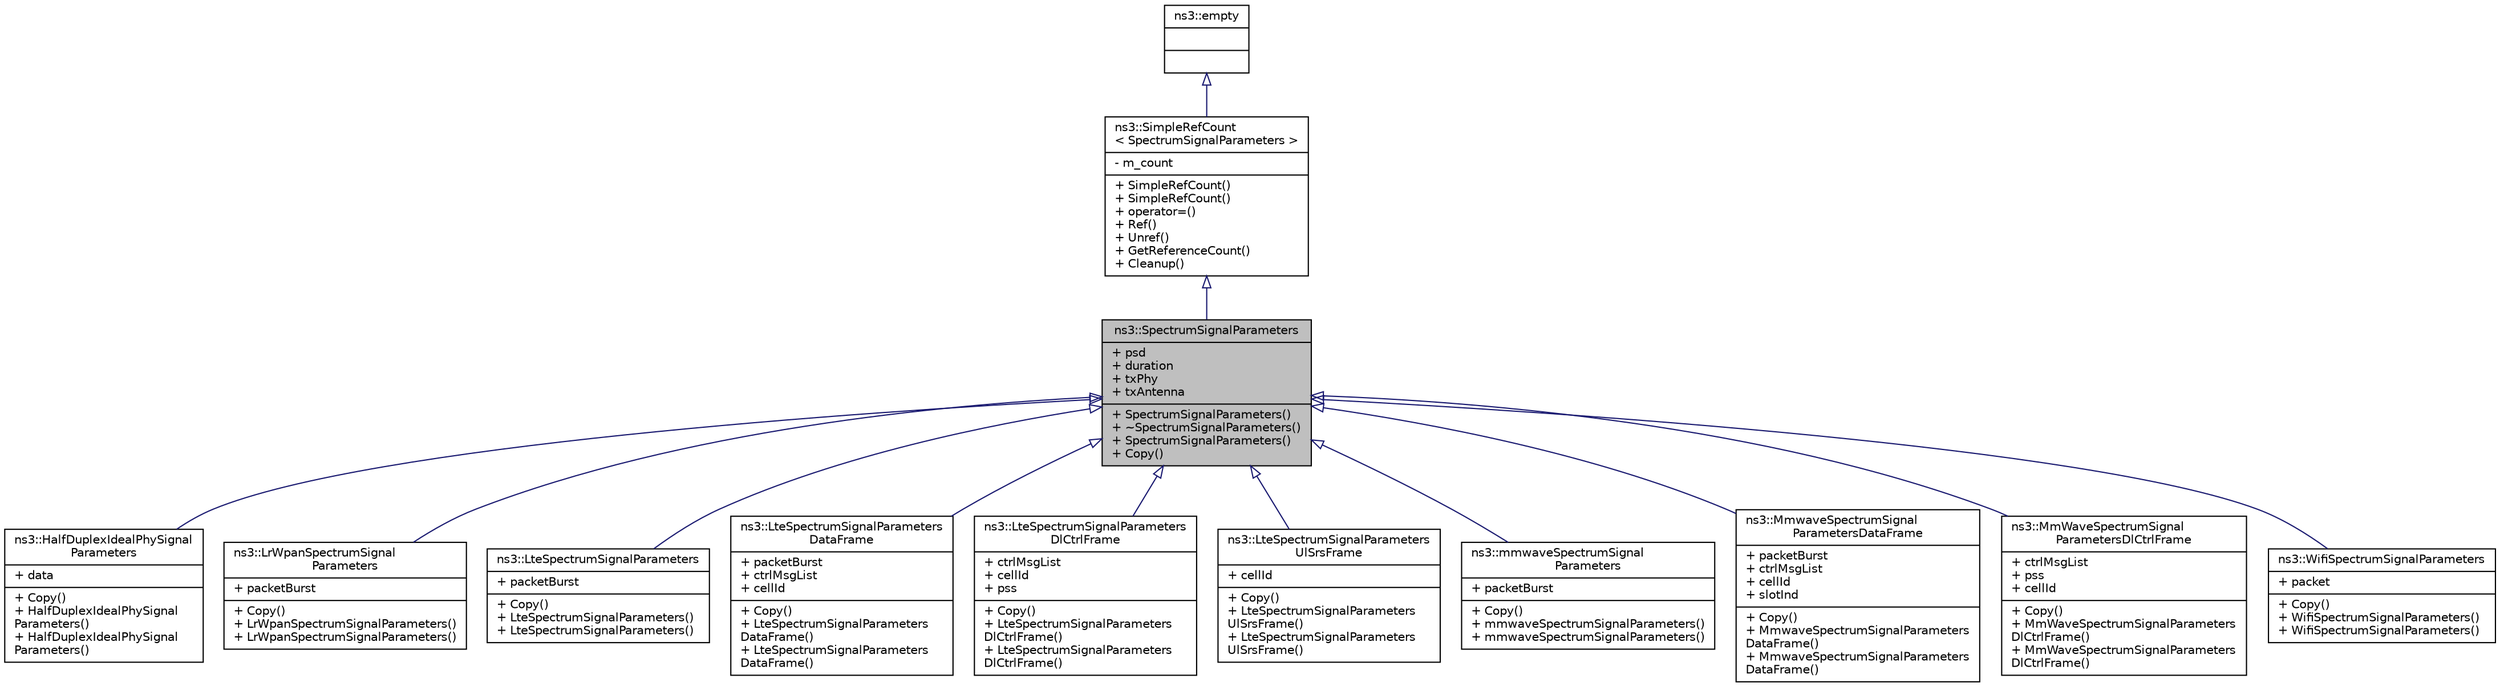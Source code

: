 digraph "ns3::SpectrumSignalParameters"
{
  edge [fontname="Helvetica",fontsize="10",labelfontname="Helvetica",labelfontsize="10"];
  node [fontname="Helvetica",fontsize="10",shape=record];
  Node1 [label="{ns3::SpectrumSignalParameters\n|+ psd\l+ duration\l+ txPhy\l+ txAntenna\l|+ SpectrumSignalParameters()\l+ ~SpectrumSignalParameters()\l+ SpectrumSignalParameters()\l+ Copy()\l}",height=0.2,width=0.4,color="black", fillcolor="grey75", style="filled", fontcolor="black"];
  Node2 -> Node1 [dir="back",color="midnightblue",fontsize="10",style="solid",arrowtail="onormal"];
  Node2 [label="{ns3::SimpleRefCount\l\< SpectrumSignalParameters \>\n|- m_count\l|+ SimpleRefCount()\l+ SimpleRefCount()\l+ operator=()\l+ Ref()\l+ Unref()\l+ GetReferenceCount()\l+ Cleanup()\l}",height=0.2,width=0.4,color="black", fillcolor="white", style="filled",URL="$da/da1/classns3_1_1SimpleRefCount.html"];
  Node3 -> Node2 [dir="back",color="midnightblue",fontsize="10",style="solid",arrowtail="onormal"];
  Node3 [label="{ns3::empty\n||}",height=0.2,width=0.4,color="black", fillcolor="white", style="filled",URL="$d9/d6a/classns3_1_1empty.html",tooltip="make Callback use a separate empty type "];
  Node1 -> Node4 [dir="back",color="midnightblue",fontsize="10",style="solid",arrowtail="onormal"];
  Node4 [label="{ns3::HalfDuplexIdealPhySignal\lParameters\n|+ data\l|+ Copy()\l+ HalfDuplexIdealPhySignal\lParameters()\l+ HalfDuplexIdealPhySignal\lParameters()\l}",height=0.2,width=0.4,color="black", fillcolor="white", style="filled",URL="$d4/da0/structns3_1_1HalfDuplexIdealPhySignalParameters.html"];
  Node1 -> Node5 [dir="back",color="midnightblue",fontsize="10",style="solid",arrowtail="onormal"];
  Node5 [label="{ns3::LrWpanSpectrumSignal\lParameters\n|+ packetBurst\l|+ Copy()\l+ LrWpanSpectrumSignalParameters()\l+ LrWpanSpectrumSignalParameters()\l}",height=0.2,width=0.4,color="black", fillcolor="white", style="filled",URL="$d9/d7c/structns3_1_1LrWpanSpectrumSignalParameters.html"];
  Node1 -> Node6 [dir="back",color="midnightblue",fontsize="10",style="solid",arrowtail="onormal"];
  Node6 [label="{ns3::LteSpectrumSignalParameters\n|+ packetBurst\l|+ Copy()\l+ LteSpectrumSignalParameters()\l+ LteSpectrumSignalParameters()\l}",height=0.2,width=0.4,color="black", fillcolor="white", style="filled",URL="$d3/d68/structns3_1_1LteSpectrumSignalParameters.html"];
  Node1 -> Node7 [dir="back",color="midnightblue",fontsize="10",style="solid",arrowtail="onormal"];
  Node7 [label="{ns3::LteSpectrumSignalParameters\lDataFrame\n|+ packetBurst\l+ ctrlMsgList\l+ cellId\l|+ Copy()\l+ LteSpectrumSignalParameters\lDataFrame()\l+ LteSpectrumSignalParameters\lDataFrame()\l}",height=0.2,width=0.4,color="black", fillcolor="white", style="filled",URL="$db/de9/structns3_1_1LteSpectrumSignalParametersDataFrame.html"];
  Node1 -> Node8 [dir="back",color="midnightblue",fontsize="10",style="solid",arrowtail="onormal"];
  Node8 [label="{ns3::LteSpectrumSignalParameters\lDlCtrlFrame\n|+ ctrlMsgList\l+ cellId\l+ pss\l|+ Copy()\l+ LteSpectrumSignalParameters\lDlCtrlFrame()\l+ LteSpectrumSignalParameters\lDlCtrlFrame()\l}",height=0.2,width=0.4,color="black", fillcolor="white", style="filled",URL="$de/db7/structns3_1_1LteSpectrumSignalParametersDlCtrlFrame.html"];
  Node1 -> Node9 [dir="back",color="midnightblue",fontsize="10",style="solid",arrowtail="onormal"];
  Node9 [label="{ns3::LteSpectrumSignalParameters\lUlSrsFrame\n|+ cellId\l|+ Copy()\l+ LteSpectrumSignalParameters\lUlSrsFrame()\l+ LteSpectrumSignalParameters\lUlSrsFrame()\l}",height=0.2,width=0.4,color="black", fillcolor="white", style="filled",URL="$d9/d1e/structns3_1_1LteSpectrumSignalParametersUlSrsFrame.html"];
  Node1 -> Node10 [dir="back",color="midnightblue",fontsize="10",style="solid",arrowtail="onormal"];
  Node10 [label="{ns3::mmwaveSpectrumSignal\lParameters\n|+ packetBurst\l|+ Copy()\l+ mmwaveSpectrumSignalParameters()\l+ mmwaveSpectrumSignalParameters()\l}",height=0.2,width=0.4,color="black", fillcolor="white", style="filled",URL="$d2/d2b/structns3_1_1mmwaveSpectrumSignalParameters.html"];
  Node1 -> Node11 [dir="back",color="midnightblue",fontsize="10",style="solid",arrowtail="onormal"];
  Node11 [label="{ns3::MmwaveSpectrumSignal\lParametersDataFrame\n|+ packetBurst\l+ ctrlMsgList\l+ cellId\l+ slotInd\l|+ Copy()\l+ MmwaveSpectrumSignalParameters\lDataFrame()\l+ MmwaveSpectrumSignalParameters\lDataFrame()\l}",height=0.2,width=0.4,color="black", fillcolor="white", style="filled",URL="$d4/d87/structns3_1_1MmwaveSpectrumSignalParametersDataFrame.html"];
  Node1 -> Node12 [dir="back",color="midnightblue",fontsize="10",style="solid",arrowtail="onormal"];
  Node12 [label="{ns3::MmWaveSpectrumSignal\lParametersDlCtrlFrame\n|+ ctrlMsgList\l+ pss\l+ cellId\l|+ Copy()\l+ MmWaveSpectrumSignalParameters\lDlCtrlFrame()\l+ MmWaveSpectrumSignalParameters\lDlCtrlFrame()\l}",height=0.2,width=0.4,color="black", fillcolor="white", style="filled",URL="$dd/dfe/structns3_1_1MmWaveSpectrumSignalParametersDlCtrlFrame.html"];
  Node1 -> Node13 [dir="back",color="midnightblue",fontsize="10",style="solid",arrowtail="onormal"];
  Node13 [label="{ns3::WifiSpectrumSignalParameters\n|+ packet\l|+ Copy()\l+ WifiSpectrumSignalParameters()\l+ WifiSpectrumSignalParameters()\l}",height=0.2,width=0.4,color="black", fillcolor="white", style="filled",URL="$d8/dc9/structns3_1_1WifiSpectrumSignalParameters.html"];
}

